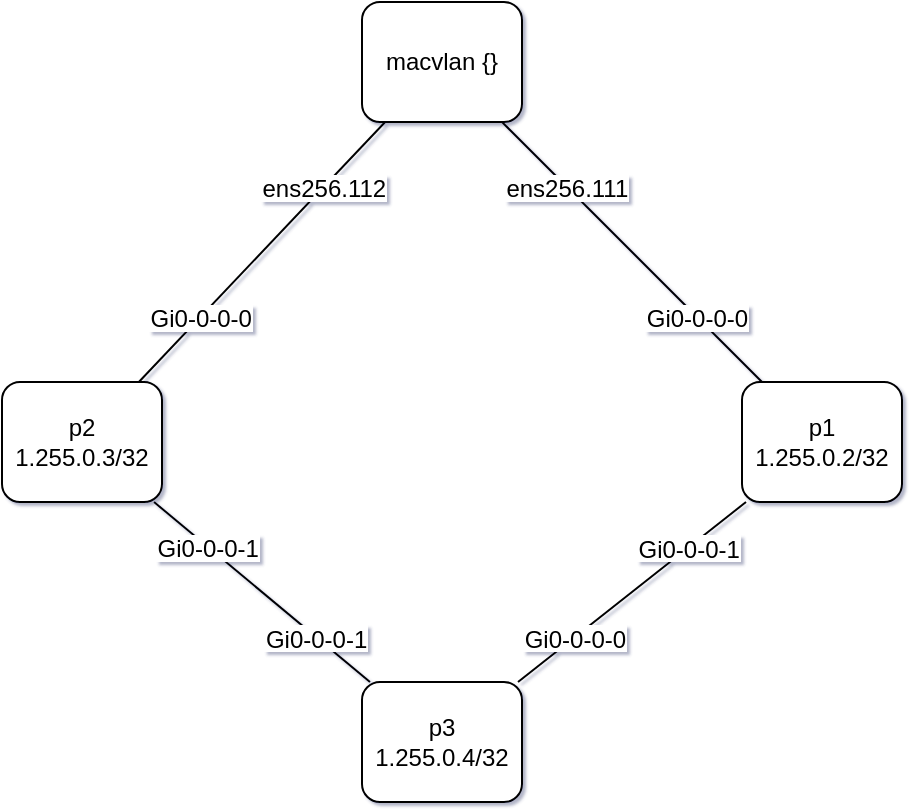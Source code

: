 <mxfile type="device" compressed="false">
    <diagram id="Topology" name="Topology">
      <mxGraphModel dx="1000" dy="1000" grid="1" gridSize="10" guides="1" tooltips="1" connect="1" arrows="1" fold="1" page="1" pageScale="1" pageWidth="827" pageHeight="1169" math="0" shadow="1">
        <root>
          <mxCell id="0" />   
          <mxCell id="1" parent="0" />
        <object id="p1" label="p1 1.255.0.2/32">
      <mxCell style="rounded=1;whiteSpace=wrap;html=1;" vertex="1" parent="1">
          <mxGeometry x="410" y="80" width="80" height="60" as="geometry" />
      </mxCell>
    </object><object id="macvlan" label="macvlan {}">
      <mxCell style="rounded=1;whiteSpace=wrap;html=1;" vertex="1" parent="1">
          <mxGeometry x="220" y="-110" width="80" height="60" as="geometry" />
      </mxCell>
    </object><mxCell id="df6b2d740284f2c137f4a776f59716a8-src" value="Gi0-0-0-0" style="labelBackgroundColor=#ffffff;;" vertex="1" connectable="0" parent="df6b2d740284f2c137f4a776f59716a8">
      <mxGeometry x="-0.5" relative="1" as="geometry">
        <mxPoint as="offset" />
      </mxGeometry>
    </mxCell><mxCell id="df6b2d740284f2c137f4a776f59716a8-trgt" value="ens256.111" style="labelBackgroundColor=#ffffff;;" vertex="1" connectable="0" parent="df6b2d740284f2c137f4a776f59716a8">
      <mxGeometry x="0.5" relative="-1" as="geometry">
        <mxPoint as="offset" />
      </mxGeometry>
    </mxCell><object id="df6b2d740284f2c137f4a776f59716a8" label="" src_label="Gi0-0-0-0" trgt_label="ens256.111" source="p1" target="macvlan">
      <mxCell style="endArrow=none;" edge="1" parent="1" source="p1" target="macvlan">
          <mxGeometry relative="1" as="geometry" />
      </mxCell>
    </object><object id="p2" label="p2 1.255.0.3/32">
      <mxCell style="rounded=1;whiteSpace=wrap;html=1;" vertex="1" parent="1">
          <mxGeometry x="40" y="80" width="80" height="60" as="geometry" />
      </mxCell>
    </object><mxCell id="9be69927715aade5762de81c5b7b0865-src" value="Gi0-0-0-0" style="labelBackgroundColor=#ffffff;;" vertex="1" connectable="0" parent="9be69927715aade5762de81c5b7b0865">
      <mxGeometry x="-0.5" relative="1" as="geometry">
        <mxPoint as="offset" />
      </mxGeometry>
    </mxCell><mxCell id="9be69927715aade5762de81c5b7b0865-trgt" value="ens256.112" style="labelBackgroundColor=#ffffff;;" vertex="1" connectable="0" parent="9be69927715aade5762de81c5b7b0865">
      <mxGeometry x="0.5" relative="-1" as="geometry">
        <mxPoint as="offset" />
      </mxGeometry>
    </mxCell><object id="9be69927715aade5762de81c5b7b0865" label="" src_label="Gi0-0-0-0" trgt_label="ens256.112" source="p2" target="macvlan">
      <mxCell style="endArrow=none;" edge="1" parent="1" source="p2" target="macvlan">
          <mxGeometry relative="1" as="geometry" />
      </mxCell>
    </object><object id="p3" label="p3 1.255.0.4/32">
      <mxCell style="rounded=1;whiteSpace=wrap;html=1;" vertex="1" parent="1">
          <mxGeometry x="220" y="230" width="80" height="60" as="geometry" />
      </mxCell>
    </object><mxCell id="a57ddbb104f318767c53ebaeb00d2aca-src" value="Gi0-0-0-1" style="labelBackgroundColor=#ffffff;;" vertex="1" connectable="0" parent="a57ddbb104f318767c53ebaeb00d2aca">
      <mxGeometry x="-0.5" relative="1" as="geometry">
        <mxPoint as="offset" />
      </mxGeometry>
    </mxCell><mxCell id="a57ddbb104f318767c53ebaeb00d2aca-trgt" value="Gi0-0-0-0" style="labelBackgroundColor=#ffffff;;" vertex="1" connectable="0" parent="a57ddbb104f318767c53ebaeb00d2aca">
      <mxGeometry x="0.5" relative="-1" as="geometry">
        <mxPoint as="offset" />
      </mxGeometry>
    </mxCell><object id="a57ddbb104f318767c53ebaeb00d2aca" label="" src_label="Gi0-0-0-1" trgt_label="Gi0-0-0-0" source="p1" target="p3">
      <mxCell style="endArrow=none;" edge="1" parent="1" source="p1" target="p3">
          <mxGeometry relative="1" as="geometry" />
      </mxCell>
    </object><mxCell id="cde05ff3e8d3f89b35e18fd1287fd90f-src" value="Gi0-0-0-1" style="labelBackgroundColor=#ffffff;;" vertex="1" connectable="0" parent="cde05ff3e8d3f89b35e18fd1287fd90f">
      <mxGeometry x="-0.5" relative="1" as="geometry">
        <mxPoint as="offset" />
      </mxGeometry>
    </mxCell><mxCell id="cde05ff3e8d3f89b35e18fd1287fd90f-trgt" value="Gi0-0-0-1" style="labelBackgroundColor=#ffffff;;" vertex="1" connectable="0" parent="cde05ff3e8d3f89b35e18fd1287fd90f">
      <mxGeometry x="0.5" relative="-1" as="geometry">
        <mxPoint as="offset" />
      </mxGeometry>
    </mxCell><object id="cde05ff3e8d3f89b35e18fd1287fd90f" label="" src_label="Gi0-0-0-1" trgt_label="Gi0-0-0-1" source="p2" target="p3">
      <mxCell style="endArrow=none;" edge="1" parent="1" source="p2" target="p3">
          <mxGeometry relative="1" as="geometry" />
      </mxCell>
    </object></root>
      </mxGraphModel>
    </diagram></mxfile>